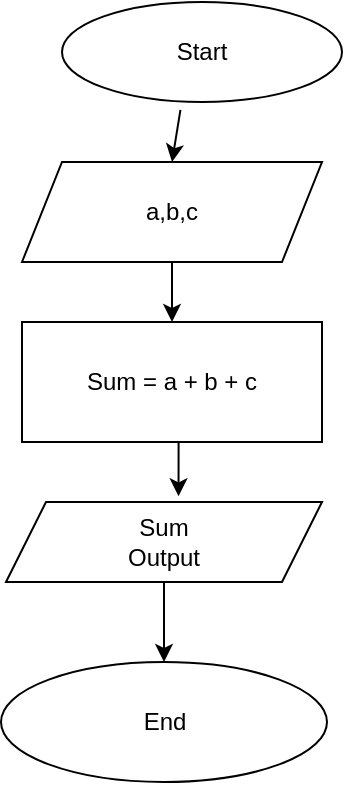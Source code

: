 <mxfile version="24.3.1" type="github">
  <diagram name="Seite-1" id="3vB9qWkkLMuJ13SJmIiz">
    <mxGraphModel dx="847" dy="514" grid="1" gridSize="10" guides="1" tooltips="1" connect="1" arrows="1" fold="1" page="1" pageScale="1" pageWidth="827" pageHeight="1169" math="0" shadow="0">
      <root>
        <mxCell id="0" />
        <mxCell id="1" parent="0" />
        <mxCell id="CV1pPfTYgQ_YOKvxJY6K-1" value="Start" style="ellipse;whiteSpace=wrap;html=1;" vertex="1" parent="1">
          <mxGeometry x="390" y="60" width="140" height="50" as="geometry" />
        </mxCell>
        <mxCell id="CV1pPfTYgQ_YOKvxJY6K-2" value="" style="endArrow=classic;html=1;rounded=0;exitX=0.423;exitY=1.079;exitDx=0;exitDy=0;exitPerimeter=0;entryX=0.5;entryY=0;entryDx=0;entryDy=0;" edge="1" parent="1" source="CV1pPfTYgQ_YOKvxJY6K-1" target="CV1pPfTYgQ_YOKvxJY6K-4">
          <mxGeometry width="50" height="50" relative="1" as="geometry">
            <mxPoint x="390" y="470" as="sourcePoint" />
            <mxPoint x="439" y="140" as="targetPoint" />
          </mxGeometry>
        </mxCell>
        <mxCell id="CV1pPfTYgQ_YOKvxJY6K-4" value="a,b,c" style="shape=parallelogram;perimeter=parallelogramPerimeter;whiteSpace=wrap;html=1;fixedSize=1;" vertex="1" parent="1">
          <mxGeometry x="370" y="140" width="150" height="50" as="geometry" />
        </mxCell>
        <mxCell id="CV1pPfTYgQ_YOKvxJY6K-5" value="Sum = a + b + c" style="rounded=0;whiteSpace=wrap;html=1;" vertex="1" parent="1">
          <mxGeometry x="370" y="220" width="150" height="60" as="geometry" />
        </mxCell>
        <mxCell id="CV1pPfTYgQ_YOKvxJY6K-18" style="edgeStyle=orthogonalEdgeStyle;rounded=0;orthogonalLoop=1;jettySize=auto;html=1;" edge="1" parent="1" source="CV1pPfTYgQ_YOKvxJY6K-6" target="CV1pPfTYgQ_YOKvxJY6K-7">
          <mxGeometry relative="1" as="geometry" />
        </mxCell>
        <mxCell id="CV1pPfTYgQ_YOKvxJY6K-6" value="Sum&lt;div&gt;Output&lt;/div&gt;" style="shape=parallelogram;perimeter=parallelogramPerimeter;whiteSpace=wrap;html=1;fixedSize=1;" vertex="1" parent="1">
          <mxGeometry x="362" y="310" width="158" height="40" as="geometry" />
        </mxCell>
        <mxCell id="CV1pPfTYgQ_YOKvxJY6K-7" value="End" style="ellipse;whiteSpace=wrap;html=1;" vertex="1" parent="1">
          <mxGeometry x="359.5" y="390" width="163" height="60" as="geometry" />
        </mxCell>
        <mxCell id="CV1pPfTYgQ_YOKvxJY6K-12" value="" style="endArrow=classic;html=1;rounded=0;exitX=0.5;exitY=1;exitDx=0;exitDy=0;entryX=0.5;entryY=0;entryDx=0;entryDy=0;" edge="1" parent="1" source="CV1pPfTYgQ_YOKvxJY6K-4" target="CV1pPfTYgQ_YOKvxJY6K-5">
          <mxGeometry width="50" height="50" relative="1" as="geometry">
            <mxPoint x="410" y="290" as="sourcePoint" />
            <mxPoint x="460" y="240" as="targetPoint" />
          </mxGeometry>
        </mxCell>
        <mxCell id="CV1pPfTYgQ_YOKvxJY6K-17" style="edgeStyle=orthogonalEdgeStyle;rounded=0;orthogonalLoop=1;jettySize=auto;html=1;exitX=0.5;exitY=1;exitDx=0;exitDy=0;entryX=0.546;entryY=-0.071;entryDx=0;entryDy=0;entryPerimeter=0;" edge="1" parent="1" source="CV1pPfTYgQ_YOKvxJY6K-5" target="CV1pPfTYgQ_YOKvxJY6K-6">
          <mxGeometry relative="1" as="geometry" />
        </mxCell>
      </root>
    </mxGraphModel>
  </diagram>
</mxfile>
